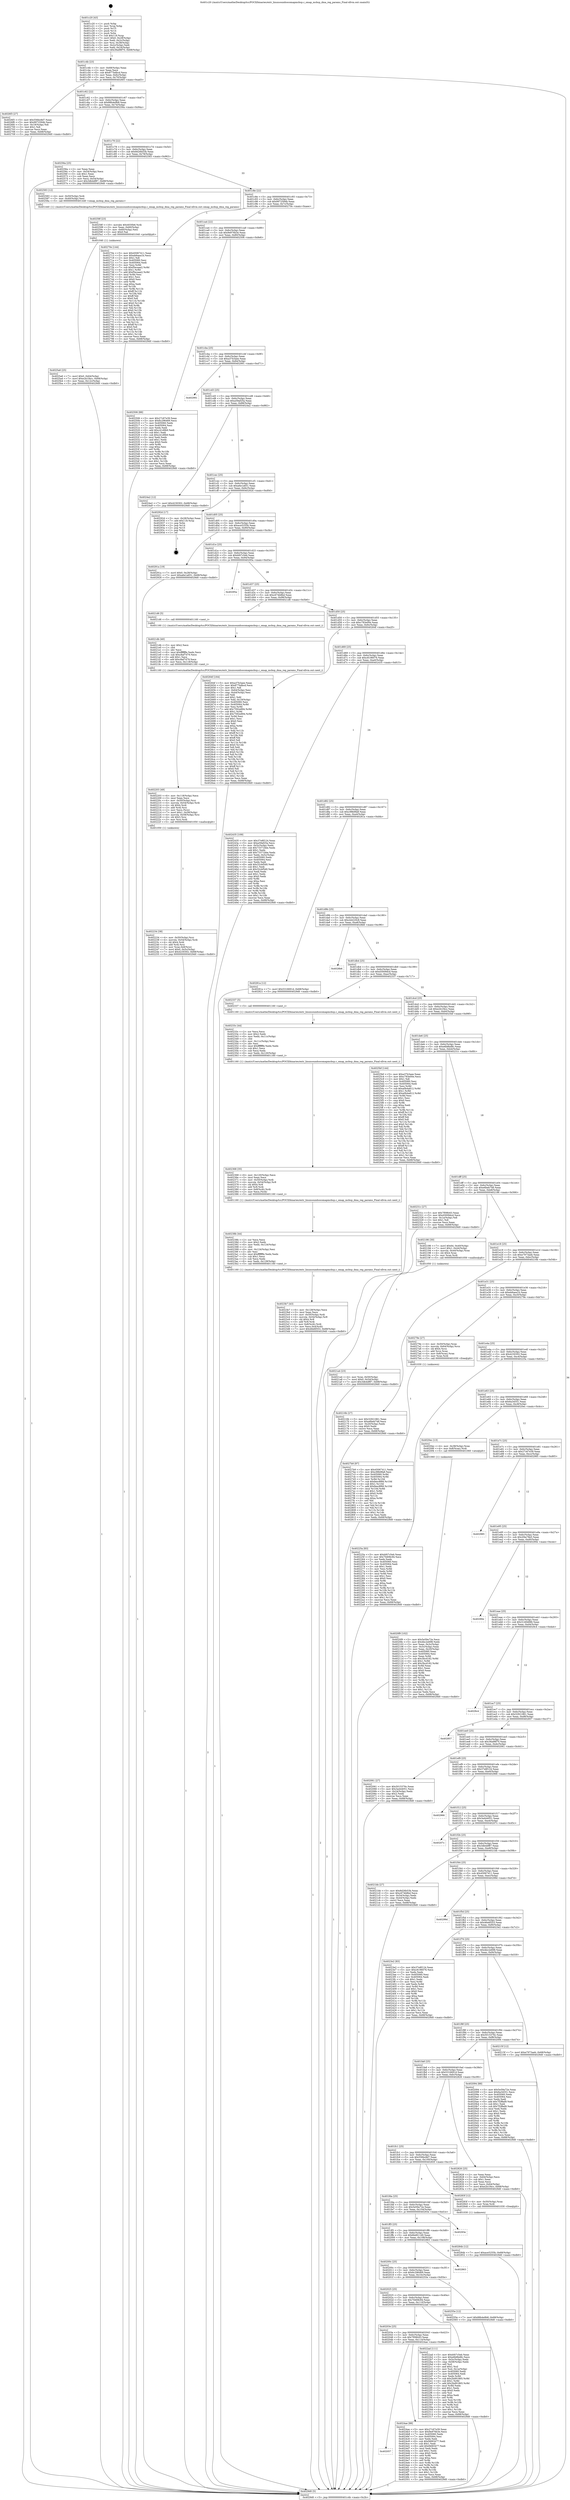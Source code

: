 digraph "0x401c20" {
  label = "0x401c20 (/mnt/c/Users/mathe/Desktop/tcc/POCII/binaries/extr_linuxsoundsocomapmcbsp.c_omap_mcbsp_dma_reg_params_Final-ollvm.out::main(0))"
  labelloc = "t"
  node[shape=record]

  Entry [label="",width=0.3,height=0.3,shape=circle,fillcolor=black,style=filled]
  "0x401c4b" [label="{
     0x401c4b [23]\l
     | [instrs]\l
     &nbsp;&nbsp;0x401c4b \<+3\>: mov -0x68(%rbp),%eax\l
     &nbsp;&nbsp;0x401c4e \<+2\>: mov %eax,%ecx\l
     &nbsp;&nbsp;0x401c50 \<+6\>: sub $0x877bdbcd,%ecx\l
     &nbsp;&nbsp;0x401c56 \<+3\>: mov %eax,-0x6c(%rbp)\l
     &nbsp;&nbsp;0x401c59 \<+3\>: mov %ecx,-0x70(%rbp)\l
     &nbsp;&nbsp;0x401c5c \<+6\>: je 00000000004026f3 \<main+0xad3\>\l
  }"]
  "0x4026f3" [label="{
     0x4026f3 [27]\l
     | [instrs]\l
     &nbsp;&nbsp;0x4026f3 \<+5\>: mov $0x556bc8d7,%eax\l
     &nbsp;&nbsp;0x4026f8 \<+5\>: mov $0x9972594b,%ecx\l
     &nbsp;&nbsp;0x4026fd \<+3\>: mov -0x19(%rbp),%dl\l
     &nbsp;&nbsp;0x402700 \<+3\>: test $0x1,%dl\l
     &nbsp;&nbsp;0x402703 \<+3\>: cmovne %ecx,%eax\l
     &nbsp;&nbsp;0x402706 \<+3\>: mov %eax,-0x68(%rbp)\l
     &nbsp;&nbsp;0x402709 \<+5\>: jmp 00000000004029d0 \<main+0xdb0\>\l
  }"]
  "0x401c62" [label="{
     0x401c62 [22]\l
     | [instrs]\l
     &nbsp;&nbsp;0x401c62 \<+5\>: jmp 0000000000401c67 \<main+0x47\>\l
     &nbsp;&nbsp;0x401c67 \<+3\>: mov -0x6c(%rbp),%eax\l
     &nbsp;&nbsp;0x401c6a \<+5\>: sub $0x88b4e9b8,%eax\l
     &nbsp;&nbsp;0x401c6f \<+3\>: mov %eax,-0x74(%rbp)\l
     &nbsp;&nbsp;0x401c72 \<+6\>: je 000000000040256a \<main+0x94a\>\l
  }"]
  Exit [label="",width=0.3,height=0.3,shape=circle,fillcolor=black,style=filled,peripheries=2]
  "0x40256a" [label="{
     0x40256a [25]\l
     | [instrs]\l
     &nbsp;&nbsp;0x40256a \<+2\>: xor %eax,%eax\l
     &nbsp;&nbsp;0x40256c \<+3\>: mov -0x54(%rbp),%ecx\l
     &nbsp;&nbsp;0x40256f \<+3\>: sub $0x1,%eax\l
     &nbsp;&nbsp;0x402572 \<+2\>: sub %eax,%ecx\l
     &nbsp;&nbsp;0x402574 \<+3\>: mov %ecx,-0x54(%rbp)\l
     &nbsp;&nbsp;0x402577 \<+7\>: movl $0x3db4df87,-0x68(%rbp)\l
     &nbsp;&nbsp;0x40257e \<+5\>: jmp 00000000004029d0 \<main+0xdb0\>\l
  }"]
  "0x401c78" [label="{
     0x401c78 [22]\l
     | [instrs]\l
     &nbsp;&nbsp;0x401c78 \<+5\>: jmp 0000000000401c7d \<main+0x5d\>\l
     &nbsp;&nbsp;0x401c7d \<+3\>: mov -0x6c(%rbp),%eax\l
     &nbsp;&nbsp;0x401c80 \<+5\>: sub $0x8d26b53b,%eax\l
     &nbsp;&nbsp;0x401c85 \<+3\>: mov %eax,-0x78(%rbp)\l
     &nbsp;&nbsp;0x401c88 \<+6\>: je 0000000000402583 \<main+0x963\>\l
  }"]
  "0x40284b" [label="{
     0x40284b [12]\l
     | [instrs]\l
     &nbsp;&nbsp;0x40284b \<+7\>: movl $0xace5255b,-0x68(%rbp)\l
     &nbsp;&nbsp;0x402852 \<+5\>: jmp 00000000004029d0 \<main+0xdb0\>\l
  }"]
  "0x402583" [label="{
     0x402583 [12]\l
     | [instrs]\l
     &nbsp;&nbsp;0x402583 \<+4\>: mov -0x50(%rbp),%rdi\l
     &nbsp;&nbsp;0x402587 \<+3\>: mov -0x40(%rbp),%esi\l
     &nbsp;&nbsp;0x40258a \<+5\>: call 0000000000401440 \<omap_mcbsp_dma_reg_params\>\l
     | [calls]\l
     &nbsp;&nbsp;0x401440 \{1\} (/mnt/c/Users/mathe/Desktop/tcc/POCII/binaries/extr_linuxsoundsocomapmcbsp.c_omap_mcbsp_dma_reg_params_Final-ollvm.out::omap_mcbsp_dma_reg_params)\l
  }"]
  "0x401c8e" [label="{
     0x401c8e [22]\l
     | [instrs]\l
     &nbsp;&nbsp;0x401c8e \<+5\>: jmp 0000000000401c93 \<main+0x73\>\l
     &nbsp;&nbsp;0x401c93 \<+3\>: mov -0x6c(%rbp),%eax\l
     &nbsp;&nbsp;0x401c96 \<+5\>: sub $0x9972594b,%eax\l
     &nbsp;&nbsp;0x401c9b \<+3\>: mov %eax,-0x7c(%rbp)\l
     &nbsp;&nbsp;0x401c9e \<+6\>: je 000000000040270e \<main+0xaee\>\l
  }"]
  "0x4027b9" [label="{
     0x4027b9 [97]\l
     | [instrs]\l
     &nbsp;&nbsp;0x4027b9 \<+5\>: mov $0x45067411,%edx\l
     &nbsp;&nbsp;0x4027be \<+5\>: mov $0xc98b9fa8,%esi\l
     &nbsp;&nbsp;0x4027c3 \<+8\>: mov 0x405060,%r8d\l
     &nbsp;&nbsp;0x4027cb \<+8\>: mov 0x405064,%r9d\l
     &nbsp;&nbsp;0x4027d3 \<+3\>: mov %r8d,%r10d\l
     &nbsp;&nbsp;0x4027d6 \<+7\>: sub $0xfeec8f68,%r10d\l
     &nbsp;&nbsp;0x4027dd \<+4\>: sub $0x1,%r10d\l
     &nbsp;&nbsp;0x4027e1 \<+7\>: add $0xfeec8f68,%r10d\l
     &nbsp;&nbsp;0x4027e8 \<+4\>: imul %r10d,%r8d\l
     &nbsp;&nbsp;0x4027ec \<+4\>: and $0x1,%r8d\l
     &nbsp;&nbsp;0x4027f0 \<+4\>: cmp $0x0,%r8d\l
     &nbsp;&nbsp;0x4027f4 \<+4\>: sete %r11b\l
     &nbsp;&nbsp;0x4027f8 \<+4\>: cmp $0xa,%r9d\l
     &nbsp;&nbsp;0x4027fc \<+3\>: setl %bl\l
     &nbsp;&nbsp;0x4027ff \<+3\>: mov %r11b,%r14b\l
     &nbsp;&nbsp;0x402802 \<+3\>: and %bl,%r14b\l
     &nbsp;&nbsp;0x402805 \<+3\>: xor %bl,%r11b\l
     &nbsp;&nbsp;0x402808 \<+3\>: or %r11b,%r14b\l
     &nbsp;&nbsp;0x40280b \<+4\>: test $0x1,%r14b\l
     &nbsp;&nbsp;0x40280f \<+3\>: cmovne %esi,%edx\l
     &nbsp;&nbsp;0x402812 \<+3\>: mov %edx,-0x68(%rbp)\l
     &nbsp;&nbsp;0x402815 \<+5\>: jmp 00000000004029d0 \<main+0xdb0\>\l
  }"]
  "0x40270e" [label="{
     0x40270e [144]\l
     | [instrs]\l
     &nbsp;&nbsp;0x40270e \<+5\>: mov $0x45067411,%eax\l
     &nbsp;&nbsp;0x402713 \<+5\>: mov $0xeb6aea1b,%ecx\l
     &nbsp;&nbsp;0x402718 \<+2\>: mov $0x1,%dl\l
     &nbsp;&nbsp;0x40271a \<+7\>: mov 0x405060,%esi\l
     &nbsp;&nbsp;0x402721 \<+7\>: mov 0x405064,%edi\l
     &nbsp;&nbsp;0x402728 \<+3\>: mov %esi,%r8d\l
     &nbsp;&nbsp;0x40272b \<+7\>: sub $0xf5ecaae2,%r8d\l
     &nbsp;&nbsp;0x402732 \<+4\>: sub $0x1,%r8d\l
     &nbsp;&nbsp;0x402736 \<+7\>: add $0xf5ecaae2,%r8d\l
     &nbsp;&nbsp;0x40273d \<+4\>: imul %r8d,%esi\l
     &nbsp;&nbsp;0x402741 \<+3\>: and $0x1,%esi\l
     &nbsp;&nbsp;0x402744 \<+3\>: cmp $0x0,%esi\l
     &nbsp;&nbsp;0x402747 \<+4\>: sete %r9b\l
     &nbsp;&nbsp;0x40274b \<+3\>: cmp $0xa,%edi\l
     &nbsp;&nbsp;0x40274e \<+4\>: setl %r10b\l
     &nbsp;&nbsp;0x402752 \<+3\>: mov %r9b,%r11b\l
     &nbsp;&nbsp;0x402755 \<+4\>: xor $0xff,%r11b\l
     &nbsp;&nbsp;0x402759 \<+3\>: mov %r10b,%bl\l
     &nbsp;&nbsp;0x40275c \<+3\>: xor $0xff,%bl\l
     &nbsp;&nbsp;0x40275f \<+3\>: xor $0x0,%dl\l
     &nbsp;&nbsp;0x402762 \<+3\>: mov %r11b,%r14b\l
     &nbsp;&nbsp;0x402765 \<+4\>: and $0x0,%r14b\l
     &nbsp;&nbsp;0x402769 \<+3\>: and %dl,%r9b\l
     &nbsp;&nbsp;0x40276c \<+3\>: mov %bl,%r15b\l
     &nbsp;&nbsp;0x40276f \<+4\>: and $0x0,%r15b\l
     &nbsp;&nbsp;0x402773 \<+3\>: and %dl,%r10b\l
     &nbsp;&nbsp;0x402776 \<+3\>: or %r9b,%r14b\l
     &nbsp;&nbsp;0x402779 \<+3\>: or %r10b,%r15b\l
     &nbsp;&nbsp;0x40277c \<+3\>: xor %r15b,%r14b\l
     &nbsp;&nbsp;0x40277f \<+3\>: or %bl,%r11b\l
     &nbsp;&nbsp;0x402782 \<+4\>: xor $0xff,%r11b\l
     &nbsp;&nbsp;0x402786 \<+3\>: or $0x0,%dl\l
     &nbsp;&nbsp;0x402789 \<+3\>: and %dl,%r11b\l
     &nbsp;&nbsp;0x40278c \<+3\>: or %r11b,%r14b\l
     &nbsp;&nbsp;0x40278f \<+4\>: test $0x1,%r14b\l
     &nbsp;&nbsp;0x402793 \<+3\>: cmovne %ecx,%eax\l
     &nbsp;&nbsp;0x402796 \<+3\>: mov %eax,-0x68(%rbp)\l
     &nbsp;&nbsp;0x402799 \<+5\>: jmp 00000000004029d0 \<main+0xdb0\>\l
  }"]
  "0x401ca4" [label="{
     0x401ca4 [22]\l
     | [instrs]\l
     &nbsp;&nbsp;0x401ca4 \<+5\>: jmp 0000000000401ca9 \<main+0x89\>\l
     &nbsp;&nbsp;0x401ca9 \<+3\>: mov -0x6c(%rbp),%eax\l
     &nbsp;&nbsp;0x401cac \<+5\>: sub $0x9e976b3e,%eax\l
     &nbsp;&nbsp;0x401cb1 \<+3\>: mov %eax,-0x80(%rbp)\l
     &nbsp;&nbsp;0x401cb4 \<+6\>: je 0000000000402506 \<main+0x8e6\>\l
  }"]
  "0x4025a6" [label="{
     0x4025a6 [25]\l
     | [instrs]\l
     &nbsp;&nbsp;0x4025a6 \<+7\>: movl $0x0,-0x64(%rbp)\l
     &nbsp;&nbsp;0x4025ad \<+7\>: movl $0xe2b1f4cc,-0x68(%rbp)\l
     &nbsp;&nbsp;0x4025b4 \<+6\>: mov %eax,-0x12c(%rbp)\l
     &nbsp;&nbsp;0x4025ba \<+5\>: jmp 00000000004029d0 \<main+0xdb0\>\l
  }"]
  "0x402506" [label="{
     0x402506 [88]\l
     | [instrs]\l
     &nbsp;&nbsp;0x402506 \<+5\>: mov $0x27c67e39,%eax\l
     &nbsp;&nbsp;0x40250b \<+5\>: mov $0x6c296469,%ecx\l
     &nbsp;&nbsp;0x402510 \<+7\>: mov 0x405060,%edx\l
     &nbsp;&nbsp;0x402517 \<+7\>: mov 0x405064,%esi\l
     &nbsp;&nbsp;0x40251e \<+2\>: mov %edx,%edi\l
     &nbsp;&nbsp;0x402520 \<+6\>: add $0xc41d9b9,%edi\l
     &nbsp;&nbsp;0x402526 \<+3\>: sub $0x1,%edi\l
     &nbsp;&nbsp;0x402529 \<+6\>: sub $0xc41d9b9,%edi\l
     &nbsp;&nbsp;0x40252f \<+3\>: imul %edi,%edx\l
     &nbsp;&nbsp;0x402532 \<+3\>: and $0x1,%edx\l
     &nbsp;&nbsp;0x402535 \<+3\>: cmp $0x0,%edx\l
     &nbsp;&nbsp;0x402538 \<+4\>: sete %r8b\l
     &nbsp;&nbsp;0x40253c \<+3\>: cmp $0xa,%esi\l
     &nbsp;&nbsp;0x40253f \<+4\>: setl %r9b\l
     &nbsp;&nbsp;0x402543 \<+3\>: mov %r8b,%r10b\l
     &nbsp;&nbsp;0x402546 \<+3\>: and %r9b,%r10b\l
     &nbsp;&nbsp;0x402549 \<+3\>: xor %r9b,%r8b\l
     &nbsp;&nbsp;0x40254c \<+3\>: or %r8b,%r10b\l
     &nbsp;&nbsp;0x40254f \<+4\>: test $0x1,%r10b\l
     &nbsp;&nbsp;0x402553 \<+3\>: cmovne %ecx,%eax\l
     &nbsp;&nbsp;0x402556 \<+3\>: mov %eax,-0x68(%rbp)\l
     &nbsp;&nbsp;0x402559 \<+5\>: jmp 00000000004029d0 \<main+0xdb0\>\l
  }"]
  "0x401cba" [label="{
     0x401cba [25]\l
     | [instrs]\l
     &nbsp;&nbsp;0x401cba \<+5\>: jmp 0000000000401cbf \<main+0x9f\>\l
     &nbsp;&nbsp;0x401cbf \<+3\>: mov -0x6c(%rbp),%eax\l
     &nbsp;&nbsp;0x401cc2 \<+5\>: sub $0xa37b3aee,%eax\l
     &nbsp;&nbsp;0x401cc7 \<+6\>: mov %eax,-0x84(%rbp)\l
     &nbsp;&nbsp;0x401ccd \<+6\>: je 0000000000402991 \<main+0xd71\>\l
  }"]
  "0x40258f" [label="{
     0x40258f [23]\l
     | [instrs]\l
     &nbsp;&nbsp;0x40258f \<+10\>: movabs $0x4030b6,%rdi\l
     &nbsp;&nbsp;0x402599 \<+3\>: mov %eax,-0x60(%rbp)\l
     &nbsp;&nbsp;0x40259c \<+3\>: mov -0x60(%rbp),%esi\l
     &nbsp;&nbsp;0x40259f \<+2\>: mov $0x0,%al\l
     &nbsp;&nbsp;0x4025a1 \<+5\>: call 0000000000401040 \<printf@plt\>\l
     | [calls]\l
     &nbsp;&nbsp;0x401040 \{1\} (unknown)\l
  }"]
  "0x402991" [label="{
     0x402991\l
  }", style=dashed]
  "0x401cd3" [label="{
     0x401cd3 [25]\l
     | [instrs]\l
     &nbsp;&nbsp;0x401cd3 \<+5\>: jmp 0000000000401cd8 \<main+0xb8\>\l
     &nbsp;&nbsp;0x401cd8 \<+3\>: mov -0x6c(%rbp),%eax\l
     &nbsp;&nbsp;0x401cdb \<+5\>: sub $0xa59af25a,%eax\l
     &nbsp;&nbsp;0x401ce0 \<+6\>: mov %eax,-0x88(%rbp)\l
     &nbsp;&nbsp;0x401ce6 \<+6\>: je 00000000004024a2 \<main+0x882\>\l
  }"]
  "0x402057" [label="{
     0x402057\l
  }", style=dashed]
  "0x4024a2" [label="{
     0x4024a2 [12]\l
     | [instrs]\l
     &nbsp;&nbsp;0x4024a2 \<+7\>: movl $0x4230302,-0x68(%rbp)\l
     &nbsp;&nbsp;0x4024a9 \<+5\>: jmp 00000000004029d0 \<main+0xdb0\>\l
  }"]
  "0x401cec" [label="{
     0x401cec [25]\l
     | [instrs]\l
     &nbsp;&nbsp;0x401cec \<+5\>: jmp 0000000000401cf1 \<main+0xd1\>\l
     &nbsp;&nbsp;0x401cf1 \<+3\>: mov -0x6c(%rbp),%eax\l
     &nbsp;&nbsp;0x401cf4 \<+5\>: sub $0xa6e1a651,%eax\l
     &nbsp;&nbsp;0x401cf9 \<+6\>: mov %eax,-0x8c(%rbp)\l
     &nbsp;&nbsp;0x401cff \<+6\>: je 000000000040292d \<main+0xd0d\>\l
  }"]
  "0x4024ae" [label="{
     0x4024ae [88]\l
     | [instrs]\l
     &nbsp;&nbsp;0x4024ae \<+5\>: mov $0x27c67e39,%eax\l
     &nbsp;&nbsp;0x4024b3 \<+5\>: mov $0x9e976b3e,%ecx\l
     &nbsp;&nbsp;0x4024b8 \<+7\>: mov 0x405060,%edx\l
     &nbsp;&nbsp;0x4024bf \<+7\>: mov 0x405064,%esi\l
     &nbsp;&nbsp;0x4024c6 \<+2\>: mov %edx,%edi\l
     &nbsp;&nbsp;0x4024c8 \<+6\>: sub $0xf4683477,%edi\l
     &nbsp;&nbsp;0x4024ce \<+3\>: sub $0x1,%edi\l
     &nbsp;&nbsp;0x4024d1 \<+6\>: add $0xf4683477,%edi\l
     &nbsp;&nbsp;0x4024d7 \<+3\>: imul %edi,%edx\l
     &nbsp;&nbsp;0x4024da \<+3\>: and $0x1,%edx\l
     &nbsp;&nbsp;0x4024dd \<+3\>: cmp $0x0,%edx\l
     &nbsp;&nbsp;0x4024e0 \<+4\>: sete %r8b\l
     &nbsp;&nbsp;0x4024e4 \<+3\>: cmp $0xa,%esi\l
     &nbsp;&nbsp;0x4024e7 \<+4\>: setl %r9b\l
     &nbsp;&nbsp;0x4024eb \<+3\>: mov %r8b,%r10b\l
     &nbsp;&nbsp;0x4024ee \<+3\>: and %r9b,%r10b\l
     &nbsp;&nbsp;0x4024f1 \<+3\>: xor %r9b,%r8b\l
     &nbsp;&nbsp;0x4024f4 \<+3\>: or %r8b,%r10b\l
     &nbsp;&nbsp;0x4024f7 \<+4\>: test $0x1,%r10b\l
     &nbsp;&nbsp;0x4024fb \<+3\>: cmovne %ecx,%eax\l
     &nbsp;&nbsp;0x4024fe \<+3\>: mov %eax,-0x68(%rbp)\l
     &nbsp;&nbsp;0x402501 \<+5\>: jmp 00000000004029d0 \<main+0xdb0\>\l
  }"]
  "0x40292d" [label="{
     0x40292d [17]\l
     | [instrs]\l
     &nbsp;&nbsp;0x40292d \<+3\>: mov -0x28(%rbp),%eax\l
     &nbsp;&nbsp;0x402930 \<+7\>: add $0x118,%rsp\l
     &nbsp;&nbsp;0x402937 \<+1\>: pop %rbx\l
     &nbsp;&nbsp;0x402938 \<+2\>: pop %r14\l
     &nbsp;&nbsp;0x40293a \<+2\>: pop %r15\l
     &nbsp;&nbsp;0x40293c \<+1\>: pop %rbp\l
     &nbsp;&nbsp;0x40293d \<+1\>: ret\l
  }"]
  "0x401d05" [label="{
     0x401d05 [25]\l
     | [instrs]\l
     &nbsp;&nbsp;0x401d05 \<+5\>: jmp 0000000000401d0a \<main+0xea\>\l
     &nbsp;&nbsp;0x401d0a \<+3\>: mov -0x6c(%rbp),%eax\l
     &nbsp;&nbsp;0x401d0d \<+5\>: sub $0xace5255b,%eax\l
     &nbsp;&nbsp;0x401d12 \<+6\>: mov %eax,-0x90(%rbp)\l
     &nbsp;&nbsp;0x401d18 \<+6\>: je 000000000040291a \<main+0xcfa\>\l
  }"]
  "0x4023b7" [label="{
     0x4023b7 [43]\l
     | [instrs]\l
     &nbsp;&nbsp;0x4023b7 \<+6\>: mov -0x128(%rbp),%ecx\l
     &nbsp;&nbsp;0x4023bd \<+3\>: imul %eax,%ecx\l
     &nbsp;&nbsp;0x4023c0 \<+4\>: mov -0x50(%rbp),%rdi\l
     &nbsp;&nbsp;0x4023c4 \<+4\>: movslq -0x54(%rbp),%r8\l
     &nbsp;&nbsp;0x4023c8 \<+4\>: shl $0x4,%r8\l
     &nbsp;&nbsp;0x4023cc \<+3\>: add %r8,%rdi\l
     &nbsp;&nbsp;0x4023cf \<+4\>: mov 0x8(%rdi),%rdi\l
     &nbsp;&nbsp;0x4023d3 \<+3\>: mov %ecx,0x4(%rdi)\l
     &nbsp;&nbsp;0x4023d6 \<+7\>: movl $0x46e6f353,-0x68(%rbp)\l
     &nbsp;&nbsp;0x4023dd \<+5\>: jmp 00000000004029d0 \<main+0xdb0\>\l
  }"]
  "0x40291a" [label="{
     0x40291a [19]\l
     | [instrs]\l
     &nbsp;&nbsp;0x40291a \<+7\>: movl $0x0,-0x28(%rbp)\l
     &nbsp;&nbsp;0x402921 \<+7\>: movl $0xa6e1a651,-0x68(%rbp)\l
     &nbsp;&nbsp;0x402928 \<+5\>: jmp 00000000004029d0 \<main+0xdb0\>\l
  }"]
  "0x401d1e" [label="{
     0x401d1e [25]\l
     | [instrs]\l
     &nbsp;&nbsp;0x401d1e \<+5\>: jmp 0000000000401d23 \<main+0x103\>\l
     &nbsp;&nbsp;0x401d23 \<+3\>: mov -0x6c(%rbp),%eax\l
     &nbsp;&nbsp;0x401d26 \<+5\>: sub $0xbf47c5eb,%eax\l
     &nbsp;&nbsp;0x401d2b \<+6\>: mov %eax,-0x94(%rbp)\l
     &nbsp;&nbsp;0x401d31 \<+6\>: je 000000000040295a \<main+0xd3a\>\l
  }"]
  "0x40238b" [label="{
     0x40238b [44]\l
     | [instrs]\l
     &nbsp;&nbsp;0x40238b \<+2\>: xor %ecx,%ecx\l
     &nbsp;&nbsp;0x40238d \<+5\>: mov $0x2,%edx\l
     &nbsp;&nbsp;0x402392 \<+6\>: mov %edx,-0x124(%rbp)\l
     &nbsp;&nbsp;0x402398 \<+1\>: cltd\l
     &nbsp;&nbsp;0x402399 \<+6\>: mov -0x124(%rbp),%esi\l
     &nbsp;&nbsp;0x40239f \<+2\>: idiv %esi\l
     &nbsp;&nbsp;0x4023a1 \<+6\>: imul $0xfffffffe,%edx,%edx\l
     &nbsp;&nbsp;0x4023a7 \<+3\>: sub $0x1,%ecx\l
     &nbsp;&nbsp;0x4023aa \<+2\>: sub %ecx,%edx\l
     &nbsp;&nbsp;0x4023ac \<+6\>: mov %edx,-0x128(%rbp)\l
     &nbsp;&nbsp;0x4023b2 \<+5\>: call 0000000000401160 \<next_i\>\l
     | [calls]\l
     &nbsp;&nbsp;0x401160 \{1\} (/mnt/c/Users/mathe/Desktop/tcc/POCII/binaries/extr_linuxsoundsocomapmcbsp.c_omap_mcbsp_dma_reg_params_Final-ollvm.out::next_i)\l
  }"]
  "0x40295a" [label="{
     0x40295a\l
  }", style=dashed]
  "0x401d37" [label="{
     0x401d37 [25]\l
     | [instrs]\l
     &nbsp;&nbsp;0x401d37 \<+5\>: jmp 0000000000401d3c \<main+0x11c\>\l
     &nbsp;&nbsp;0x401d3c \<+3\>: mov -0x6c(%rbp),%eax\l
     &nbsp;&nbsp;0x401d3f \<+5\>: sub $0xc674b8bd,%eax\l
     &nbsp;&nbsp;0x401d44 \<+6\>: mov %eax,-0x98(%rbp)\l
     &nbsp;&nbsp;0x401d4a \<+6\>: je 00000000004021d6 \<main+0x5b6\>\l
  }"]
  "0x402368" [label="{
     0x402368 [35]\l
     | [instrs]\l
     &nbsp;&nbsp;0x402368 \<+6\>: mov -0x120(%rbp),%ecx\l
     &nbsp;&nbsp;0x40236e \<+3\>: imul %eax,%ecx\l
     &nbsp;&nbsp;0x402371 \<+4\>: mov -0x50(%rbp),%rdi\l
     &nbsp;&nbsp;0x402375 \<+4\>: movslq -0x54(%rbp),%r8\l
     &nbsp;&nbsp;0x402379 \<+4\>: shl $0x4,%r8\l
     &nbsp;&nbsp;0x40237d \<+3\>: add %r8,%rdi\l
     &nbsp;&nbsp;0x402380 \<+4\>: mov 0x8(%rdi),%rdi\l
     &nbsp;&nbsp;0x402384 \<+2\>: mov %ecx,(%rdi)\l
     &nbsp;&nbsp;0x402386 \<+5\>: call 0000000000401160 \<next_i\>\l
     | [calls]\l
     &nbsp;&nbsp;0x401160 \{1\} (/mnt/c/Users/mathe/Desktop/tcc/POCII/binaries/extr_linuxsoundsocomapmcbsp.c_omap_mcbsp_dma_reg_params_Final-ollvm.out::next_i)\l
  }"]
  "0x4021d6" [label="{
     0x4021d6 [5]\l
     | [instrs]\l
     &nbsp;&nbsp;0x4021d6 \<+5\>: call 0000000000401160 \<next_i\>\l
     | [calls]\l
     &nbsp;&nbsp;0x401160 \{1\} (/mnt/c/Users/mathe/Desktop/tcc/POCII/binaries/extr_linuxsoundsocomapmcbsp.c_omap_mcbsp_dma_reg_params_Final-ollvm.out::next_i)\l
  }"]
  "0x401d50" [label="{
     0x401d50 [25]\l
     | [instrs]\l
     &nbsp;&nbsp;0x401d50 \<+5\>: jmp 0000000000401d55 \<main+0x135\>\l
     &nbsp;&nbsp;0x401d55 \<+3\>: mov -0x6c(%rbp),%eax\l
     &nbsp;&nbsp;0x401d58 \<+5\>: sub $0xc783e00e,%eax\l
     &nbsp;&nbsp;0x401d5d \<+6\>: mov %eax,-0x9c(%rbp)\l
     &nbsp;&nbsp;0x401d63 \<+6\>: je 000000000040264f \<main+0xa2f\>\l
  }"]
  "0x40233c" [label="{
     0x40233c [44]\l
     | [instrs]\l
     &nbsp;&nbsp;0x40233c \<+2\>: xor %ecx,%ecx\l
     &nbsp;&nbsp;0x40233e \<+5\>: mov $0x2,%edx\l
     &nbsp;&nbsp;0x402343 \<+6\>: mov %edx,-0x11c(%rbp)\l
     &nbsp;&nbsp;0x402349 \<+1\>: cltd\l
     &nbsp;&nbsp;0x40234a \<+6\>: mov -0x11c(%rbp),%esi\l
     &nbsp;&nbsp;0x402350 \<+2\>: idiv %esi\l
     &nbsp;&nbsp;0x402352 \<+6\>: imul $0xfffffffe,%edx,%edx\l
     &nbsp;&nbsp;0x402358 \<+3\>: sub $0x1,%ecx\l
     &nbsp;&nbsp;0x40235b \<+2\>: sub %ecx,%edx\l
     &nbsp;&nbsp;0x40235d \<+6\>: mov %edx,-0x120(%rbp)\l
     &nbsp;&nbsp;0x402363 \<+5\>: call 0000000000401160 \<next_i\>\l
     | [calls]\l
     &nbsp;&nbsp;0x401160 \{1\} (/mnt/c/Users/mathe/Desktop/tcc/POCII/binaries/extr_linuxsoundsocomapmcbsp.c_omap_mcbsp_dma_reg_params_Final-ollvm.out::next_i)\l
  }"]
  "0x40264f" [label="{
     0x40264f [164]\l
     | [instrs]\l
     &nbsp;&nbsp;0x40264f \<+5\>: mov $0xa37b3aee,%eax\l
     &nbsp;&nbsp;0x402654 \<+5\>: mov $0x877bdbcd,%ecx\l
     &nbsp;&nbsp;0x402659 \<+2\>: mov $0x1,%dl\l
     &nbsp;&nbsp;0x40265b \<+3\>: mov -0x64(%rbp),%esi\l
     &nbsp;&nbsp;0x40265e \<+3\>: cmp -0x44(%rbp),%esi\l
     &nbsp;&nbsp;0x402661 \<+4\>: setl %dil\l
     &nbsp;&nbsp;0x402665 \<+4\>: and $0x1,%dil\l
     &nbsp;&nbsp;0x402669 \<+4\>: mov %dil,-0x19(%rbp)\l
     &nbsp;&nbsp;0x40266d \<+7\>: mov 0x405060,%esi\l
     &nbsp;&nbsp;0x402674 \<+8\>: mov 0x405064,%r8d\l
     &nbsp;&nbsp;0x40267c \<+3\>: mov %esi,%r9d\l
     &nbsp;&nbsp;0x40267f \<+7\>: add $0x7592e894,%r9d\l
     &nbsp;&nbsp;0x402686 \<+4\>: sub $0x1,%r9d\l
     &nbsp;&nbsp;0x40268a \<+7\>: sub $0x7592e894,%r9d\l
     &nbsp;&nbsp;0x402691 \<+4\>: imul %r9d,%esi\l
     &nbsp;&nbsp;0x402695 \<+3\>: and $0x1,%esi\l
     &nbsp;&nbsp;0x402698 \<+3\>: cmp $0x0,%esi\l
     &nbsp;&nbsp;0x40269b \<+4\>: sete %dil\l
     &nbsp;&nbsp;0x40269f \<+4\>: cmp $0xa,%r8d\l
     &nbsp;&nbsp;0x4026a3 \<+4\>: setl %r10b\l
     &nbsp;&nbsp;0x4026a7 \<+3\>: mov %dil,%r11b\l
     &nbsp;&nbsp;0x4026aa \<+4\>: xor $0xff,%r11b\l
     &nbsp;&nbsp;0x4026ae \<+3\>: mov %r10b,%bl\l
     &nbsp;&nbsp;0x4026b1 \<+3\>: xor $0xff,%bl\l
     &nbsp;&nbsp;0x4026b4 \<+3\>: xor $0x0,%dl\l
     &nbsp;&nbsp;0x4026b7 \<+3\>: mov %r11b,%r14b\l
     &nbsp;&nbsp;0x4026ba \<+4\>: and $0x0,%r14b\l
     &nbsp;&nbsp;0x4026be \<+3\>: and %dl,%dil\l
     &nbsp;&nbsp;0x4026c1 \<+3\>: mov %bl,%r15b\l
     &nbsp;&nbsp;0x4026c4 \<+4\>: and $0x0,%r15b\l
     &nbsp;&nbsp;0x4026c8 \<+3\>: and %dl,%r10b\l
     &nbsp;&nbsp;0x4026cb \<+3\>: or %dil,%r14b\l
     &nbsp;&nbsp;0x4026ce \<+3\>: or %r10b,%r15b\l
     &nbsp;&nbsp;0x4026d1 \<+3\>: xor %r15b,%r14b\l
     &nbsp;&nbsp;0x4026d4 \<+3\>: or %bl,%r11b\l
     &nbsp;&nbsp;0x4026d7 \<+4\>: xor $0xff,%r11b\l
     &nbsp;&nbsp;0x4026db \<+3\>: or $0x0,%dl\l
     &nbsp;&nbsp;0x4026de \<+3\>: and %dl,%r11b\l
     &nbsp;&nbsp;0x4026e1 \<+3\>: or %r11b,%r14b\l
     &nbsp;&nbsp;0x4026e4 \<+4\>: test $0x1,%r14b\l
     &nbsp;&nbsp;0x4026e8 \<+3\>: cmovne %ecx,%eax\l
     &nbsp;&nbsp;0x4026eb \<+3\>: mov %eax,-0x68(%rbp)\l
     &nbsp;&nbsp;0x4026ee \<+5\>: jmp 00000000004029d0 \<main+0xdb0\>\l
  }"]
  "0x401d69" [label="{
     0x401d69 [25]\l
     | [instrs]\l
     &nbsp;&nbsp;0x401d69 \<+5\>: jmp 0000000000401d6e \<main+0x14e\>\l
     &nbsp;&nbsp;0x401d6e \<+3\>: mov -0x6c(%rbp),%eax\l
     &nbsp;&nbsp;0x401d71 \<+5\>: sub $0xc8196076,%eax\l
     &nbsp;&nbsp;0x401d76 \<+6\>: mov %eax,-0xa0(%rbp)\l
     &nbsp;&nbsp;0x401d7c \<+6\>: je 0000000000402435 \<main+0x815\>\l
  }"]
  "0x40203e" [label="{
     0x40203e [25]\l
     | [instrs]\l
     &nbsp;&nbsp;0x40203e \<+5\>: jmp 0000000000402043 \<main+0x423\>\l
     &nbsp;&nbsp;0x402043 \<+3\>: mov -0x6c(%rbp),%eax\l
     &nbsp;&nbsp;0x402046 \<+5\>: sub $0x7f09fc63,%eax\l
     &nbsp;&nbsp;0x40204b \<+6\>: mov %eax,-0x114(%rbp)\l
     &nbsp;&nbsp;0x402051 \<+6\>: je 00000000004024ae \<main+0x88e\>\l
  }"]
  "0x402435" [label="{
     0x402435 [109]\l
     | [instrs]\l
     &nbsp;&nbsp;0x402435 \<+5\>: mov $0x37e8f124,%eax\l
     &nbsp;&nbsp;0x40243a \<+5\>: mov $0xa59af25a,%ecx\l
     &nbsp;&nbsp;0x40243f \<+3\>: mov -0x5c(%rbp),%edx\l
     &nbsp;&nbsp;0x402442 \<+6\>: sub $0x73371bbe,%edx\l
     &nbsp;&nbsp;0x402448 \<+3\>: add $0x1,%edx\l
     &nbsp;&nbsp;0x40244b \<+6\>: add $0x73371bbe,%edx\l
     &nbsp;&nbsp;0x402451 \<+3\>: mov %edx,-0x5c(%rbp)\l
     &nbsp;&nbsp;0x402454 \<+7\>: mov 0x405060,%edx\l
     &nbsp;&nbsp;0x40245b \<+7\>: mov 0x405064,%esi\l
     &nbsp;&nbsp;0x402462 \<+2\>: mov %edx,%edi\l
     &nbsp;&nbsp;0x402464 \<+6\>: add $0x32cbf5d0,%edi\l
     &nbsp;&nbsp;0x40246a \<+3\>: sub $0x1,%edi\l
     &nbsp;&nbsp;0x40246d \<+6\>: sub $0x32cbf5d0,%edi\l
     &nbsp;&nbsp;0x402473 \<+3\>: imul %edi,%edx\l
     &nbsp;&nbsp;0x402476 \<+3\>: and $0x1,%edx\l
     &nbsp;&nbsp;0x402479 \<+3\>: cmp $0x0,%edx\l
     &nbsp;&nbsp;0x40247c \<+4\>: sete %r8b\l
     &nbsp;&nbsp;0x402480 \<+3\>: cmp $0xa,%esi\l
     &nbsp;&nbsp;0x402483 \<+4\>: setl %r9b\l
     &nbsp;&nbsp;0x402487 \<+3\>: mov %r8b,%r10b\l
     &nbsp;&nbsp;0x40248a \<+3\>: and %r9b,%r10b\l
     &nbsp;&nbsp;0x40248d \<+3\>: xor %r9b,%r8b\l
     &nbsp;&nbsp;0x402490 \<+3\>: or %r8b,%r10b\l
     &nbsp;&nbsp;0x402493 \<+4\>: test $0x1,%r10b\l
     &nbsp;&nbsp;0x402497 \<+3\>: cmovne %ecx,%eax\l
     &nbsp;&nbsp;0x40249a \<+3\>: mov %eax,-0x68(%rbp)\l
     &nbsp;&nbsp;0x40249d \<+5\>: jmp 00000000004029d0 \<main+0xdb0\>\l
  }"]
  "0x401d82" [label="{
     0x401d82 [25]\l
     | [instrs]\l
     &nbsp;&nbsp;0x401d82 \<+5\>: jmp 0000000000401d87 \<main+0x167\>\l
     &nbsp;&nbsp;0x401d87 \<+3\>: mov -0x6c(%rbp),%eax\l
     &nbsp;&nbsp;0x401d8a \<+5\>: sub $0xc98b9fa8,%eax\l
     &nbsp;&nbsp;0x401d8f \<+6\>: mov %eax,-0xa4(%rbp)\l
     &nbsp;&nbsp;0x401d95 \<+6\>: je 000000000040281a \<main+0xbfa\>\l
  }"]
  "0x4022ad" [label="{
     0x4022ad [111]\l
     | [instrs]\l
     &nbsp;&nbsp;0x4022ad \<+5\>: mov $0xbf47c5eb,%eax\l
     &nbsp;&nbsp;0x4022b2 \<+5\>: mov $0xe6b8bd8c,%ecx\l
     &nbsp;&nbsp;0x4022b7 \<+3\>: mov -0x5c(%rbp),%edx\l
     &nbsp;&nbsp;0x4022ba \<+3\>: cmp -0x58(%rbp),%edx\l
     &nbsp;&nbsp;0x4022bd \<+4\>: setl %sil\l
     &nbsp;&nbsp;0x4022c1 \<+4\>: and $0x1,%sil\l
     &nbsp;&nbsp;0x4022c5 \<+4\>: mov %sil,-0x1a(%rbp)\l
     &nbsp;&nbsp;0x4022c9 \<+7\>: mov 0x405060,%edx\l
     &nbsp;&nbsp;0x4022d0 \<+7\>: mov 0x405064,%edi\l
     &nbsp;&nbsp;0x4022d7 \<+3\>: mov %edx,%r8d\l
     &nbsp;&nbsp;0x4022da \<+7\>: sub $0x2bd91865,%r8d\l
     &nbsp;&nbsp;0x4022e1 \<+4\>: sub $0x1,%r8d\l
     &nbsp;&nbsp;0x4022e5 \<+7\>: add $0x2bd91865,%r8d\l
     &nbsp;&nbsp;0x4022ec \<+4\>: imul %r8d,%edx\l
     &nbsp;&nbsp;0x4022f0 \<+3\>: and $0x1,%edx\l
     &nbsp;&nbsp;0x4022f3 \<+3\>: cmp $0x0,%edx\l
     &nbsp;&nbsp;0x4022f6 \<+4\>: sete %sil\l
     &nbsp;&nbsp;0x4022fa \<+3\>: cmp $0xa,%edi\l
     &nbsp;&nbsp;0x4022fd \<+4\>: setl %r9b\l
     &nbsp;&nbsp;0x402301 \<+3\>: mov %sil,%r10b\l
     &nbsp;&nbsp;0x402304 \<+3\>: and %r9b,%r10b\l
     &nbsp;&nbsp;0x402307 \<+3\>: xor %r9b,%sil\l
     &nbsp;&nbsp;0x40230a \<+3\>: or %sil,%r10b\l
     &nbsp;&nbsp;0x40230d \<+4\>: test $0x1,%r10b\l
     &nbsp;&nbsp;0x402311 \<+3\>: cmovne %ecx,%eax\l
     &nbsp;&nbsp;0x402314 \<+3\>: mov %eax,-0x68(%rbp)\l
     &nbsp;&nbsp;0x402317 \<+5\>: jmp 00000000004029d0 \<main+0xdb0\>\l
  }"]
  "0x40281a" [label="{
     0x40281a [12]\l
     | [instrs]\l
     &nbsp;&nbsp;0x40281a \<+7\>: movl $0x5316691d,-0x68(%rbp)\l
     &nbsp;&nbsp;0x402821 \<+5\>: jmp 00000000004029d0 \<main+0xdb0\>\l
  }"]
  "0x401d9b" [label="{
     0x401d9b [25]\l
     | [instrs]\l
     &nbsp;&nbsp;0x401d9b \<+5\>: jmp 0000000000401da0 \<main+0x180\>\l
     &nbsp;&nbsp;0x401da0 \<+3\>: mov -0x6c(%rbp),%eax\l
     &nbsp;&nbsp;0x401da3 \<+5\>: sub $0xcb4220c8,%eax\l
     &nbsp;&nbsp;0x401da8 \<+6\>: mov %eax,-0xa8(%rbp)\l
     &nbsp;&nbsp;0x401dae \<+6\>: je 00000000004028b6 \<main+0xc96\>\l
  }"]
  "0x402025" [label="{
     0x402025 [25]\l
     | [instrs]\l
     &nbsp;&nbsp;0x402025 \<+5\>: jmp 000000000040202a \<main+0x40a\>\l
     &nbsp;&nbsp;0x40202a \<+3\>: mov -0x6c(%rbp),%eax\l
     &nbsp;&nbsp;0x40202d \<+5\>: sub $0x70d08c94,%eax\l
     &nbsp;&nbsp;0x402032 \<+6\>: mov %eax,-0x110(%rbp)\l
     &nbsp;&nbsp;0x402038 \<+6\>: je 00000000004022ad \<main+0x68d\>\l
  }"]
  "0x4028b6" [label="{
     0x4028b6\l
  }", style=dashed]
  "0x401db4" [label="{
     0x401db4 [25]\l
     | [instrs]\l
     &nbsp;&nbsp;0x401db4 \<+5\>: jmp 0000000000401db9 \<main+0x199\>\l
     &nbsp;&nbsp;0x401db9 \<+3\>: mov -0x6c(%rbp),%eax\l
     &nbsp;&nbsp;0x401dbc \<+5\>: sub $0xd3009dcd,%eax\l
     &nbsp;&nbsp;0x401dc1 \<+6\>: mov %eax,-0xac(%rbp)\l
     &nbsp;&nbsp;0x401dc7 \<+6\>: je 0000000000402337 \<main+0x717\>\l
  }"]
  "0x40255e" [label="{
     0x40255e [12]\l
     | [instrs]\l
     &nbsp;&nbsp;0x40255e \<+7\>: movl $0x88b4e9b8,-0x68(%rbp)\l
     &nbsp;&nbsp;0x402565 \<+5\>: jmp 00000000004029d0 \<main+0xdb0\>\l
  }"]
  "0x402337" [label="{
     0x402337 [5]\l
     | [instrs]\l
     &nbsp;&nbsp;0x402337 \<+5\>: call 0000000000401160 \<next_i\>\l
     | [calls]\l
     &nbsp;&nbsp;0x401160 \{1\} (/mnt/c/Users/mathe/Desktop/tcc/POCII/binaries/extr_linuxsoundsocomapmcbsp.c_omap_mcbsp_dma_reg_params_Final-ollvm.out::next_i)\l
  }"]
  "0x401dcd" [label="{
     0x401dcd [25]\l
     | [instrs]\l
     &nbsp;&nbsp;0x401dcd \<+5\>: jmp 0000000000401dd2 \<main+0x1b2\>\l
     &nbsp;&nbsp;0x401dd2 \<+3\>: mov -0x6c(%rbp),%eax\l
     &nbsp;&nbsp;0x401dd5 \<+5\>: sub $0xe2b1f4cc,%eax\l
     &nbsp;&nbsp;0x401dda \<+6\>: mov %eax,-0xb0(%rbp)\l
     &nbsp;&nbsp;0x401de0 \<+6\>: je 00000000004025bf \<main+0x99f\>\l
  }"]
  "0x40200c" [label="{
     0x40200c [25]\l
     | [instrs]\l
     &nbsp;&nbsp;0x40200c \<+5\>: jmp 0000000000402011 \<main+0x3f1\>\l
     &nbsp;&nbsp;0x402011 \<+3\>: mov -0x6c(%rbp),%eax\l
     &nbsp;&nbsp;0x402014 \<+5\>: sub $0x6c296469,%eax\l
     &nbsp;&nbsp;0x402019 \<+6\>: mov %eax,-0x10c(%rbp)\l
     &nbsp;&nbsp;0x40201f \<+6\>: je 000000000040255e \<main+0x93e\>\l
  }"]
  "0x4025bf" [label="{
     0x4025bf [144]\l
     | [instrs]\l
     &nbsp;&nbsp;0x4025bf \<+5\>: mov $0xa37b3aee,%eax\l
     &nbsp;&nbsp;0x4025c4 \<+5\>: mov $0xc783e00e,%ecx\l
     &nbsp;&nbsp;0x4025c9 \<+2\>: mov $0x1,%dl\l
     &nbsp;&nbsp;0x4025cb \<+7\>: mov 0x405060,%esi\l
     &nbsp;&nbsp;0x4025d2 \<+7\>: mov 0x405064,%edi\l
     &nbsp;&nbsp;0x4025d9 \<+3\>: mov %esi,%r8d\l
     &nbsp;&nbsp;0x4025dc \<+7\>: sub $0xa0b4a812,%r8d\l
     &nbsp;&nbsp;0x4025e3 \<+4\>: sub $0x1,%r8d\l
     &nbsp;&nbsp;0x4025e7 \<+7\>: add $0xa0b4a812,%r8d\l
     &nbsp;&nbsp;0x4025ee \<+4\>: imul %r8d,%esi\l
     &nbsp;&nbsp;0x4025f2 \<+3\>: and $0x1,%esi\l
     &nbsp;&nbsp;0x4025f5 \<+3\>: cmp $0x0,%esi\l
     &nbsp;&nbsp;0x4025f8 \<+4\>: sete %r9b\l
     &nbsp;&nbsp;0x4025fc \<+3\>: cmp $0xa,%edi\l
     &nbsp;&nbsp;0x4025ff \<+4\>: setl %r10b\l
     &nbsp;&nbsp;0x402603 \<+3\>: mov %r9b,%r11b\l
     &nbsp;&nbsp;0x402606 \<+4\>: xor $0xff,%r11b\l
     &nbsp;&nbsp;0x40260a \<+3\>: mov %r10b,%bl\l
     &nbsp;&nbsp;0x40260d \<+3\>: xor $0xff,%bl\l
     &nbsp;&nbsp;0x402610 \<+3\>: xor $0x0,%dl\l
     &nbsp;&nbsp;0x402613 \<+3\>: mov %r11b,%r14b\l
     &nbsp;&nbsp;0x402616 \<+4\>: and $0x0,%r14b\l
     &nbsp;&nbsp;0x40261a \<+3\>: and %dl,%r9b\l
     &nbsp;&nbsp;0x40261d \<+3\>: mov %bl,%r15b\l
     &nbsp;&nbsp;0x402620 \<+4\>: and $0x0,%r15b\l
     &nbsp;&nbsp;0x402624 \<+3\>: and %dl,%r10b\l
     &nbsp;&nbsp;0x402627 \<+3\>: or %r9b,%r14b\l
     &nbsp;&nbsp;0x40262a \<+3\>: or %r10b,%r15b\l
     &nbsp;&nbsp;0x40262d \<+3\>: xor %r15b,%r14b\l
     &nbsp;&nbsp;0x402630 \<+3\>: or %bl,%r11b\l
     &nbsp;&nbsp;0x402633 \<+4\>: xor $0xff,%r11b\l
     &nbsp;&nbsp;0x402637 \<+3\>: or $0x0,%dl\l
     &nbsp;&nbsp;0x40263a \<+3\>: and %dl,%r11b\l
     &nbsp;&nbsp;0x40263d \<+3\>: or %r11b,%r14b\l
     &nbsp;&nbsp;0x402640 \<+4\>: test $0x1,%r14b\l
     &nbsp;&nbsp;0x402644 \<+3\>: cmovne %ecx,%eax\l
     &nbsp;&nbsp;0x402647 \<+3\>: mov %eax,-0x68(%rbp)\l
     &nbsp;&nbsp;0x40264a \<+5\>: jmp 00000000004029d0 \<main+0xdb0\>\l
  }"]
  "0x401de6" [label="{
     0x401de6 [25]\l
     | [instrs]\l
     &nbsp;&nbsp;0x401de6 \<+5\>: jmp 0000000000401deb \<main+0x1cb\>\l
     &nbsp;&nbsp;0x401deb \<+3\>: mov -0x6c(%rbp),%eax\l
     &nbsp;&nbsp;0x401dee \<+5\>: sub $0xe6b8bd8c,%eax\l
     &nbsp;&nbsp;0x401df3 \<+6\>: mov %eax,-0xb4(%rbp)\l
     &nbsp;&nbsp;0x401df9 \<+6\>: je 000000000040231c \<main+0x6fc\>\l
  }"]
  "0x402863" [label="{
     0x402863\l
  }", style=dashed]
  "0x40231c" [label="{
     0x40231c [27]\l
     | [instrs]\l
     &nbsp;&nbsp;0x40231c \<+5\>: mov $0x7f09fc63,%eax\l
     &nbsp;&nbsp;0x402321 \<+5\>: mov $0xd3009dcd,%ecx\l
     &nbsp;&nbsp;0x402326 \<+3\>: mov -0x1a(%rbp),%dl\l
     &nbsp;&nbsp;0x402329 \<+3\>: test $0x1,%dl\l
     &nbsp;&nbsp;0x40232c \<+3\>: cmovne %ecx,%eax\l
     &nbsp;&nbsp;0x40232f \<+3\>: mov %eax,-0x68(%rbp)\l
     &nbsp;&nbsp;0x402332 \<+5\>: jmp 00000000004029d0 \<main+0xdb0\>\l
  }"]
  "0x401dff" [label="{
     0x401dff [25]\l
     | [instrs]\l
     &nbsp;&nbsp;0x401dff \<+5\>: jmp 0000000000401e04 \<main+0x1e4\>\l
     &nbsp;&nbsp;0x401e04 \<+3\>: mov -0x6c(%rbp),%eax\l
     &nbsp;&nbsp;0x401e07 \<+5\>: sub $0xe6beb748,%eax\l
     &nbsp;&nbsp;0x401e0c \<+6\>: mov %eax,-0xb8(%rbp)\l
     &nbsp;&nbsp;0x401e12 \<+6\>: je 0000000000402186 \<main+0x566\>\l
  }"]
  "0x401ff3" [label="{
     0x401ff3 [25]\l
     | [instrs]\l
     &nbsp;&nbsp;0x401ff3 \<+5\>: jmp 0000000000401ff8 \<main+0x3d8\>\l
     &nbsp;&nbsp;0x401ff8 \<+3\>: mov -0x6c(%rbp),%eax\l
     &nbsp;&nbsp;0x401ffb \<+5\>: sub $0x6bd911d0,%eax\l
     &nbsp;&nbsp;0x402000 \<+6\>: mov %eax,-0x108(%rbp)\l
     &nbsp;&nbsp;0x402006 \<+6\>: je 0000000000402863 \<main+0xc43\>\l
  }"]
  "0x402186" [label="{
     0x402186 [30]\l
     | [instrs]\l
     &nbsp;&nbsp;0x402186 \<+7\>: movl $0x64,-0x40(%rbp)\l
     &nbsp;&nbsp;0x40218d \<+7\>: movl $0x1,-0x44(%rbp)\l
     &nbsp;&nbsp;0x402194 \<+4\>: movslq -0x44(%rbp),%rax\l
     &nbsp;&nbsp;0x402198 \<+4\>: shl $0x4,%rax\l
     &nbsp;&nbsp;0x40219c \<+3\>: mov %rax,%rdi\l
     &nbsp;&nbsp;0x40219f \<+5\>: call 0000000000401050 \<malloc@plt\>\l
     | [calls]\l
     &nbsp;&nbsp;0x401050 \{1\} (unknown)\l
  }"]
  "0x401e18" [label="{
     0x401e18 [25]\l
     | [instrs]\l
     &nbsp;&nbsp;0x401e18 \<+5\>: jmp 0000000000401e1d \<main+0x1fd\>\l
     &nbsp;&nbsp;0x401e1d \<+3\>: mov -0x6c(%rbp),%eax\l
     &nbsp;&nbsp;0x401e20 \<+5\>: sub $0xe7973aeb,%eax\l
     &nbsp;&nbsp;0x401e25 \<+6\>: mov %eax,-0xbc(%rbp)\l
     &nbsp;&nbsp;0x401e2b \<+6\>: je 000000000040216b \<main+0x54b\>\l
  }"]
  "0x40293e" [label="{
     0x40293e\l
  }", style=dashed]
  "0x40216b" [label="{
     0x40216b [27]\l
     | [instrs]\l
     &nbsp;&nbsp;0x40216b \<+5\>: mov $0x32921861,%eax\l
     &nbsp;&nbsp;0x402170 \<+5\>: mov $0xe6beb748,%ecx\l
     &nbsp;&nbsp;0x402175 \<+3\>: mov -0x20(%rbp),%edx\l
     &nbsp;&nbsp;0x402178 \<+3\>: cmp $0x0,%edx\l
     &nbsp;&nbsp;0x40217b \<+3\>: cmove %ecx,%eax\l
     &nbsp;&nbsp;0x40217e \<+3\>: mov %eax,-0x68(%rbp)\l
     &nbsp;&nbsp;0x402181 \<+5\>: jmp 00000000004029d0 \<main+0xdb0\>\l
  }"]
  "0x401e31" [label="{
     0x401e31 [25]\l
     | [instrs]\l
     &nbsp;&nbsp;0x401e31 \<+5\>: jmp 0000000000401e36 \<main+0x216\>\l
     &nbsp;&nbsp;0x401e36 \<+3\>: mov -0x6c(%rbp),%eax\l
     &nbsp;&nbsp;0x401e39 \<+5\>: sub $0xeb6aea1b,%eax\l
     &nbsp;&nbsp;0x401e3e \<+6\>: mov %eax,-0xc0(%rbp)\l
     &nbsp;&nbsp;0x401e44 \<+6\>: je 000000000040279e \<main+0xb7e\>\l
  }"]
  "0x401fda" [label="{
     0x401fda [25]\l
     | [instrs]\l
     &nbsp;&nbsp;0x401fda \<+5\>: jmp 0000000000401fdf \<main+0x3bf\>\l
     &nbsp;&nbsp;0x401fdf \<+3\>: mov -0x6c(%rbp),%eax\l
     &nbsp;&nbsp;0x401fe2 \<+5\>: sub $0x5e59a72e,%eax\l
     &nbsp;&nbsp;0x401fe7 \<+6\>: mov %eax,-0x104(%rbp)\l
     &nbsp;&nbsp;0x401fed \<+6\>: je 000000000040293e \<main+0xd1e\>\l
  }"]
  "0x40279e" [label="{
     0x40279e [27]\l
     | [instrs]\l
     &nbsp;&nbsp;0x40279e \<+4\>: mov -0x50(%rbp),%rax\l
     &nbsp;&nbsp;0x4027a2 \<+4\>: movslq -0x64(%rbp),%rcx\l
     &nbsp;&nbsp;0x4027a6 \<+4\>: shl $0x4,%rcx\l
     &nbsp;&nbsp;0x4027aa \<+3\>: add %rcx,%rax\l
     &nbsp;&nbsp;0x4027ad \<+4\>: mov 0x8(%rax),%rax\l
     &nbsp;&nbsp;0x4027b1 \<+3\>: mov %rax,%rdi\l
     &nbsp;&nbsp;0x4027b4 \<+5\>: call 0000000000401030 \<free@plt\>\l
     | [calls]\l
     &nbsp;&nbsp;0x401030 \{1\} (unknown)\l
  }"]
  "0x401e4a" [label="{
     0x401e4a [25]\l
     | [instrs]\l
     &nbsp;&nbsp;0x401e4a \<+5\>: jmp 0000000000401e4f \<main+0x22f\>\l
     &nbsp;&nbsp;0x401e4f \<+3\>: mov -0x6c(%rbp),%eax\l
     &nbsp;&nbsp;0x401e52 \<+5\>: sub $0x4230302,%eax\l
     &nbsp;&nbsp;0x401e57 \<+6\>: mov %eax,-0xc4(%rbp)\l
     &nbsp;&nbsp;0x401e5d \<+6\>: je 000000000040225a \<main+0x63a\>\l
  }"]
  "0x40283f" [label="{
     0x40283f [12]\l
     | [instrs]\l
     &nbsp;&nbsp;0x40283f \<+4\>: mov -0x50(%rbp),%rax\l
     &nbsp;&nbsp;0x402843 \<+3\>: mov %rax,%rdi\l
     &nbsp;&nbsp;0x402846 \<+5\>: call 0000000000401030 \<free@plt\>\l
     | [calls]\l
     &nbsp;&nbsp;0x401030 \{1\} (unknown)\l
  }"]
  "0x40225a" [label="{
     0x40225a [83]\l
     | [instrs]\l
     &nbsp;&nbsp;0x40225a \<+5\>: mov $0xbf47c5eb,%eax\l
     &nbsp;&nbsp;0x40225f \<+5\>: mov $0x70d08c94,%ecx\l
     &nbsp;&nbsp;0x402264 \<+2\>: xor %edx,%edx\l
     &nbsp;&nbsp;0x402266 \<+7\>: mov 0x405060,%esi\l
     &nbsp;&nbsp;0x40226d \<+7\>: mov 0x405064,%edi\l
     &nbsp;&nbsp;0x402274 \<+3\>: sub $0x1,%edx\l
     &nbsp;&nbsp;0x402277 \<+3\>: mov %esi,%r8d\l
     &nbsp;&nbsp;0x40227a \<+3\>: add %edx,%r8d\l
     &nbsp;&nbsp;0x40227d \<+4\>: imul %r8d,%esi\l
     &nbsp;&nbsp;0x402281 \<+3\>: and $0x1,%esi\l
     &nbsp;&nbsp;0x402284 \<+3\>: cmp $0x0,%esi\l
     &nbsp;&nbsp;0x402287 \<+4\>: sete %r9b\l
     &nbsp;&nbsp;0x40228b \<+3\>: cmp $0xa,%edi\l
     &nbsp;&nbsp;0x40228e \<+4\>: setl %r10b\l
     &nbsp;&nbsp;0x402292 \<+3\>: mov %r9b,%r11b\l
     &nbsp;&nbsp;0x402295 \<+3\>: and %r10b,%r11b\l
     &nbsp;&nbsp;0x402298 \<+3\>: xor %r10b,%r9b\l
     &nbsp;&nbsp;0x40229b \<+3\>: or %r9b,%r11b\l
     &nbsp;&nbsp;0x40229e \<+4\>: test $0x1,%r11b\l
     &nbsp;&nbsp;0x4022a2 \<+3\>: cmovne %ecx,%eax\l
     &nbsp;&nbsp;0x4022a5 \<+3\>: mov %eax,-0x68(%rbp)\l
     &nbsp;&nbsp;0x4022a8 \<+5\>: jmp 00000000004029d0 \<main+0xdb0\>\l
  }"]
  "0x401e63" [label="{
     0x401e63 [25]\l
     | [instrs]\l
     &nbsp;&nbsp;0x401e63 \<+5\>: jmp 0000000000401e68 \<main+0x248\>\l
     &nbsp;&nbsp;0x401e68 \<+3\>: mov -0x6c(%rbp),%eax\l
     &nbsp;&nbsp;0x401e6b \<+5\>: sub $0x6a34551,%eax\l
     &nbsp;&nbsp;0x401e70 \<+6\>: mov %eax,-0xc8(%rbp)\l
     &nbsp;&nbsp;0x401e76 \<+6\>: je 00000000004020ec \<main+0x4cc\>\l
  }"]
  "0x401fc1" [label="{
     0x401fc1 [25]\l
     | [instrs]\l
     &nbsp;&nbsp;0x401fc1 \<+5\>: jmp 0000000000401fc6 \<main+0x3a6\>\l
     &nbsp;&nbsp;0x401fc6 \<+3\>: mov -0x6c(%rbp),%eax\l
     &nbsp;&nbsp;0x401fc9 \<+5\>: sub $0x556bc8d7,%eax\l
     &nbsp;&nbsp;0x401fce \<+6\>: mov %eax,-0x100(%rbp)\l
     &nbsp;&nbsp;0x401fd4 \<+6\>: je 000000000040283f \<main+0xc1f\>\l
  }"]
  "0x4020ec" [label="{
     0x4020ec [13]\l
     | [instrs]\l
     &nbsp;&nbsp;0x4020ec \<+4\>: mov -0x38(%rbp),%rax\l
     &nbsp;&nbsp;0x4020f0 \<+4\>: mov 0x8(%rax),%rdi\l
     &nbsp;&nbsp;0x4020f4 \<+5\>: call 0000000000401060 \<atoi@plt\>\l
     | [calls]\l
     &nbsp;&nbsp;0x401060 \{1\} (unknown)\l
  }"]
  "0x401e7c" [label="{
     0x401e7c [25]\l
     | [instrs]\l
     &nbsp;&nbsp;0x401e7c \<+5\>: jmp 0000000000401e81 \<main+0x261\>\l
     &nbsp;&nbsp;0x401e81 \<+3\>: mov -0x6c(%rbp),%eax\l
     &nbsp;&nbsp;0x401e84 \<+5\>: sub $0x27c67e39,%eax\l
     &nbsp;&nbsp;0x401e89 \<+6\>: mov %eax,-0xcc(%rbp)\l
     &nbsp;&nbsp;0x401e8f \<+6\>: je 0000000000402985 \<main+0xd65\>\l
  }"]
  "0x402826" [label="{
     0x402826 [25]\l
     | [instrs]\l
     &nbsp;&nbsp;0x402826 \<+2\>: xor %eax,%eax\l
     &nbsp;&nbsp;0x402828 \<+3\>: mov -0x64(%rbp),%ecx\l
     &nbsp;&nbsp;0x40282b \<+3\>: sub $0x1,%eax\l
     &nbsp;&nbsp;0x40282e \<+2\>: sub %eax,%ecx\l
     &nbsp;&nbsp;0x402830 \<+3\>: mov %ecx,-0x64(%rbp)\l
     &nbsp;&nbsp;0x402833 \<+7\>: movl $0xe2b1f4cc,-0x68(%rbp)\l
     &nbsp;&nbsp;0x40283a \<+5\>: jmp 00000000004029d0 \<main+0xdb0\>\l
  }"]
  "0x402985" [label="{
     0x402985\l
  }", style=dashed]
  "0x401e95" [label="{
     0x401e95 [25]\l
     | [instrs]\l
     &nbsp;&nbsp;0x401e95 \<+5\>: jmp 0000000000401e9a \<main+0x27a\>\l
     &nbsp;&nbsp;0x401e9a \<+3\>: mov -0x6c(%rbp),%eax\l
     &nbsp;&nbsp;0x401e9d \<+5\>: sub $0x2f4e78e5,%eax\l
     &nbsp;&nbsp;0x401ea2 \<+6\>: mov %eax,-0xd0(%rbp)\l
     &nbsp;&nbsp;0x401ea8 \<+6\>: je 000000000040290e \<main+0xcee\>\l
  }"]
  "0x402234" [label="{
     0x402234 [38]\l
     | [instrs]\l
     &nbsp;&nbsp;0x402234 \<+4\>: mov -0x50(%rbp),%rsi\l
     &nbsp;&nbsp;0x402238 \<+4\>: movslq -0x54(%rbp),%rdi\l
     &nbsp;&nbsp;0x40223c \<+4\>: shl $0x4,%rdi\l
     &nbsp;&nbsp;0x402240 \<+3\>: add %rdi,%rsi\l
     &nbsp;&nbsp;0x402243 \<+4\>: mov %rax,0x8(%rsi)\l
     &nbsp;&nbsp;0x402247 \<+7\>: movl $0x0,-0x5c(%rbp)\l
     &nbsp;&nbsp;0x40224e \<+7\>: movl $0x4230302,-0x68(%rbp)\l
     &nbsp;&nbsp;0x402255 \<+5\>: jmp 00000000004029d0 \<main+0xdb0\>\l
  }"]
  "0x40290e" [label="{
     0x40290e\l
  }", style=dashed]
  "0x401eae" [label="{
     0x401eae [25]\l
     | [instrs]\l
     &nbsp;&nbsp;0x401eae \<+5\>: jmp 0000000000401eb3 \<main+0x293\>\l
     &nbsp;&nbsp;0x401eb3 \<+3\>: mov -0x6c(%rbp),%eax\l
     &nbsp;&nbsp;0x401eb6 \<+5\>: sub $0x31494686,%eax\l
     &nbsp;&nbsp;0x401ebb \<+6\>: mov %eax,-0xd4(%rbp)\l
     &nbsp;&nbsp;0x401ec1 \<+6\>: je 00000000004029c4 \<main+0xda4\>\l
  }"]
  "0x402203" [label="{
     0x402203 [49]\l
     | [instrs]\l
     &nbsp;&nbsp;0x402203 \<+6\>: mov -0x118(%rbp),%ecx\l
     &nbsp;&nbsp;0x402209 \<+3\>: imul %eax,%ecx\l
     &nbsp;&nbsp;0x40220c \<+4\>: mov -0x50(%rbp),%rsi\l
     &nbsp;&nbsp;0x402210 \<+4\>: movslq -0x54(%rbp),%rdi\l
     &nbsp;&nbsp;0x402214 \<+4\>: shl $0x4,%rdi\l
     &nbsp;&nbsp;0x402218 \<+3\>: add %rdi,%rsi\l
     &nbsp;&nbsp;0x40221b \<+2\>: mov %ecx,(%rsi)\l
     &nbsp;&nbsp;0x40221d \<+7\>: movl $0x1,-0x58(%rbp)\l
     &nbsp;&nbsp;0x402224 \<+4\>: movslq -0x58(%rbp),%rsi\l
     &nbsp;&nbsp;0x402228 \<+4\>: shl $0x3,%rsi\l
     &nbsp;&nbsp;0x40222c \<+3\>: mov %rsi,%rdi\l
     &nbsp;&nbsp;0x40222f \<+5\>: call 0000000000401050 \<malloc@plt\>\l
     | [calls]\l
     &nbsp;&nbsp;0x401050 \{1\} (unknown)\l
  }"]
  "0x4029c4" [label="{
     0x4029c4\l
  }", style=dashed]
  "0x401ec7" [label="{
     0x401ec7 [25]\l
     | [instrs]\l
     &nbsp;&nbsp;0x401ec7 \<+5\>: jmp 0000000000401ecc \<main+0x2ac\>\l
     &nbsp;&nbsp;0x401ecc \<+3\>: mov -0x6c(%rbp),%eax\l
     &nbsp;&nbsp;0x401ecf \<+5\>: sub $0x32921861,%eax\l
     &nbsp;&nbsp;0x401ed4 \<+6\>: mov %eax,-0xd8(%rbp)\l
     &nbsp;&nbsp;0x401eda \<+6\>: je 0000000000402857 \<main+0xc37\>\l
  }"]
  "0x4021db" [label="{
     0x4021db [40]\l
     | [instrs]\l
     &nbsp;&nbsp;0x4021db \<+5\>: mov $0x2,%ecx\l
     &nbsp;&nbsp;0x4021e0 \<+1\>: cltd\l
     &nbsp;&nbsp;0x4021e1 \<+2\>: idiv %ecx\l
     &nbsp;&nbsp;0x4021e3 \<+6\>: imul $0xfffffffe,%edx,%ecx\l
     &nbsp;&nbsp;0x4021e9 \<+6\>: sub $0xc8af7d79,%ecx\l
     &nbsp;&nbsp;0x4021ef \<+3\>: add $0x1,%ecx\l
     &nbsp;&nbsp;0x4021f2 \<+6\>: add $0xc8af7d79,%ecx\l
     &nbsp;&nbsp;0x4021f8 \<+6\>: mov %ecx,-0x118(%rbp)\l
     &nbsp;&nbsp;0x4021fe \<+5\>: call 0000000000401160 \<next_i\>\l
     | [calls]\l
     &nbsp;&nbsp;0x401160 \{1\} (/mnt/c/Users/mathe/Desktop/tcc/POCII/binaries/extr_linuxsoundsocomapmcbsp.c_omap_mcbsp_dma_reg_params_Final-ollvm.out::next_i)\l
  }"]
  "0x402857" [label="{
     0x402857\l
  }", style=dashed]
  "0x401ee0" [label="{
     0x401ee0 [25]\l
     | [instrs]\l
     &nbsp;&nbsp;0x401ee0 \<+5\>: jmp 0000000000401ee5 \<main+0x2c5\>\l
     &nbsp;&nbsp;0x401ee5 \<+3\>: mov -0x6c(%rbp),%eax\l
     &nbsp;&nbsp;0x401ee8 \<+5\>: sub $0x36a98f70,%eax\l
     &nbsp;&nbsp;0x401eed \<+6\>: mov %eax,-0xdc(%rbp)\l
     &nbsp;&nbsp;0x401ef3 \<+6\>: je 0000000000402061 \<main+0x441\>\l
  }"]
  "0x4021a4" [label="{
     0x4021a4 [23]\l
     | [instrs]\l
     &nbsp;&nbsp;0x4021a4 \<+4\>: mov %rax,-0x50(%rbp)\l
     &nbsp;&nbsp;0x4021a8 \<+7\>: movl $0x0,-0x54(%rbp)\l
     &nbsp;&nbsp;0x4021af \<+7\>: movl $0x3db4df87,-0x68(%rbp)\l
     &nbsp;&nbsp;0x4021b6 \<+5\>: jmp 00000000004029d0 \<main+0xdb0\>\l
  }"]
  "0x402061" [label="{
     0x402061 [27]\l
     | [instrs]\l
     &nbsp;&nbsp;0x402061 \<+5\>: mov $0x5015376c,%eax\l
     &nbsp;&nbsp;0x402066 \<+5\>: mov $0x3a444051,%ecx\l
     &nbsp;&nbsp;0x40206b \<+3\>: mov -0x24(%rbp),%edx\l
     &nbsp;&nbsp;0x40206e \<+3\>: cmp $0x2,%edx\l
     &nbsp;&nbsp;0x402071 \<+3\>: cmovne %ecx,%eax\l
     &nbsp;&nbsp;0x402074 \<+3\>: mov %eax,-0x68(%rbp)\l
     &nbsp;&nbsp;0x402077 \<+5\>: jmp 00000000004029d0 \<main+0xdb0\>\l
  }"]
  "0x401ef9" [label="{
     0x401ef9 [25]\l
     | [instrs]\l
     &nbsp;&nbsp;0x401ef9 \<+5\>: jmp 0000000000401efe \<main+0x2de\>\l
     &nbsp;&nbsp;0x401efe \<+3\>: mov -0x6c(%rbp),%eax\l
     &nbsp;&nbsp;0x401f01 \<+5\>: sub $0x37e8f124,%eax\l
     &nbsp;&nbsp;0x401f06 \<+6\>: mov %eax,-0xe0(%rbp)\l
     &nbsp;&nbsp;0x401f0c \<+6\>: je 0000000000402966 \<main+0xd46\>\l
  }"]
  "0x4029d0" [label="{
     0x4029d0 [5]\l
     | [instrs]\l
     &nbsp;&nbsp;0x4029d0 \<+5\>: jmp 0000000000401c4b \<main+0x2b\>\l
  }"]
  "0x401c20" [label="{
     0x401c20 [43]\l
     | [instrs]\l
     &nbsp;&nbsp;0x401c20 \<+1\>: push %rbp\l
     &nbsp;&nbsp;0x401c21 \<+3\>: mov %rsp,%rbp\l
     &nbsp;&nbsp;0x401c24 \<+2\>: push %r15\l
     &nbsp;&nbsp;0x401c26 \<+2\>: push %r14\l
     &nbsp;&nbsp;0x401c28 \<+1\>: push %rbx\l
     &nbsp;&nbsp;0x401c29 \<+7\>: sub $0x118,%rsp\l
     &nbsp;&nbsp;0x401c30 \<+7\>: movl $0x0,-0x28(%rbp)\l
     &nbsp;&nbsp;0x401c37 \<+3\>: mov %edi,-0x2c(%rbp)\l
     &nbsp;&nbsp;0x401c3a \<+4\>: mov %rsi,-0x38(%rbp)\l
     &nbsp;&nbsp;0x401c3e \<+3\>: mov -0x2c(%rbp),%edi\l
     &nbsp;&nbsp;0x401c41 \<+3\>: mov %edi,-0x24(%rbp)\l
     &nbsp;&nbsp;0x401c44 \<+7\>: movl $0x36a98f70,-0x68(%rbp)\l
  }"]
  "0x4020f9" [label="{
     0x4020f9 [102]\l
     | [instrs]\l
     &nbsp;&nbsp;0x4020f9 \<+5\>: mov $0x5e59a72e,%ecx\l
     &nbsp;&nbsp;0x4020fe \<+5\>: mov $0x4bc2e698,%edx\l
     &nbsp;&nbsp;0x402103 \<+3\>: mov %eax,-0x3c(%rbp)\l
     &nbsp;&nbsp;0x402106 \<+3\>: mov -0x3c(%rbp),%eax\l
     &nbsp;&nbsp;0x402109 \<+3\>: mov %eax,-0x20(%rbp)\l
     &nbsp;&nbsp;0x40210c \<+7\>: mov 0x405060,%eax\l
     &nbsp;&nbsp;0x402113 \<+7\>: mov 0x405064,%esi\l
     &nbsp;&nbsp;0x40211a \<+3\>: mov %eax,%r8d\l
     &nbsp;&nbsp;0x40211d \<+7\>: sub $0x3bcd182,%r8d\l
     &nbsp;&nbsp;0x402124 \<+4\>: sub $0x1,%r8d\l
     &nbsp;&nbsp;0x402128 \<+7\>: add $0x3bcd182,%r8d\l
     &nbsp;&nbsp;0x40212f \<+4\>: imul %r8d,%eax\l
     &nbsp;&nbsp;0x402133 \<+3\>: and $0x1,%eax\l
     &nbsp;&nbsp;0x402136 \<+3\>: cmp $0x0,%eax\l
     &nbsp;&nbsp;0x402139 \<+4\>: sete %r9b\l
     &nbsp;&nbsp;0x40213d \<+3\>: cmp $0xa,%esi\l
     &nbsp;&nbsp;0x402140 \<+4\>: setl %r10b\l
     &nbsp;&nbsp;0x402144 \<+3\>: mov %r9b,%r11b\l
     &nbsp;&nbsp;0x402147 \<+3\>: and %r10b,%r11b\l
     &nbsp;&nbsp;0x40214a \<+3\>: xor %r10b,%r9b\l
     &nbsp;&nbsp;0x40214d \<+3\>: or %r9b,%r11b\l
     &nbsp;&nbsp;0x402150 \<+4\>: test $0x1,%r11b\l
     &nbsp;&nbsp;0x402154 \<+3\>: cmovne %edx,%ecx\l
     &nbsp;&nbsp;0x402157 \<+3\>: mov %ecx,-0x68(%rbp)\l
     &nbsp;&nbsp;0x40215a \<+5\>: jmp 00000000004029d0 \<main+0xdb0\>\l
  }"]
  "0x402966" [label="{
     0x402966\l
  }", style=dashed]
  "0x401f12" [label="{
     0x401f12 [25]\l
     | [instrs]\l
     &nbsp;&nbsp;0x401f12 \<+5\>: jmp 0000000000401f17 \<main+0x2f7\>\l
     &nbsp;&nbsp;0x401f17 \<+3\>: mov -0x6c(%rbp),%eax\l
     &nbsp;&nbsp;0x401f1a \<+5\>: sub $0x3a444051,%eax\l
     &nbsp;&nbsp;0x401f1f \<+6\>: mov %eax,-0xe4(%rbp)\l
     &nbsp;&nbsp;0x401f25 \<+6\>: je 000000000040207c \<main+0x45c\>\l
  }"]
  "0x401fa8" [label="{
     0x401fa8 [25]\l
     | [instrs]\l
     &nbsp;&nbsp;0x401fa8 \<+5\>: jmp 0000000000401fad \<main+0x38d\>\l
     &nbsp;&nbsp;0x401fad \<+3\>: mov -0x6c(%rbp),%eax\l
     &nbsp;&nbsp;0x401fb0 \<+5\>: sub $0x5316691d,%eax\l
     &nbsp;&nbsp;0x401fb5 \<+6\>: mov %eax,-0xfc(%rbp)\l
     &nbsp;&nbsp;0x401fbb \<+6\>: je 0000000000402826 \<main+0xc06\>\l
  }"]
  "0x40207c" [label="{
     0x40207c\l
  }", style=dashed]
  "0x401f2b" [label="{
     0x401f2b [25]\l
     | [instrs]\l
     &nbsp;&nbsp;0x401f2b \<+5\>: jmp 0000000000401f30 \<main+0x310\>\l
     &nbsp;&nbsp;0x401f30 \<+3\>: mov -0x6c(%rbp),%eax\l
     &nbsp;&nbsp;0x401f33 \<+5\>: sub $0x3db4df87,%eax\l
     &nbsp;&nbsp;0x401f38 \<+6\>: mov %eax,-0xe8(%rbp)\l
     &nbsp;&nbsp;0x401f3e \<+6\>: je 00000000004021bb \<main+0x59b\>\l
  }"]
  "0x402094" [label="{
     0x402094 [88]\l
     | [instrs]\l
     &nbsp;&nbsp;0x402094 \<+5\>: mov $0x5e59a72e,%eax\l
     &nbsp;&nbsp;0x402099 \<+5\>: mov $0x6a34551,%ecx\l
     &nbsp;&nbsp;0x40209e \<+7\>: mov 0x405060,%edx\l
     &nbsp;&nbsp;0x4020a5 \<+7\>: mov 0x405064,%esi\l
     &nbsp;&nbsp;0x4020ac \<+2\>: mov %edx,%edi\l
     &nbsp;&nbsp;0x4020ae \<+6\>: add $0x7f2ffad9,%edi\l
     &nbsp;&nbsp;0x4020b4 \<+3\>: sub $0x1,%edi\l
     &nbsp;&nbsp;0x4020b7 \<+6\>: sub $0x7f2ffad9,%edi\l
     &nbsp;&nbsp;0x4020bd \<+3\>: imul %edi,%edx\l
     &nbsp;&nbsp;0x4020c0 \<+3\>: and $0x1,%edx\l
     &nbsp;&nbsp;0x4020c3 \<+3\>: cmp $0x0,%edx\l
     &nbsp;&nbsp;0x4020c6 \<+4\>: sete %r8b\l
     &nbsp;&nbsp;0x4020ca \<+3\>: cmp $0xa,%esi\l
     &nbsp;&nbsp;0x4020cd \<+4\>: setl %r9b\l
     &nbsp;&nbsp;0x4020d1 \<+3\>: mov %r8b,%r10b\l
     &nbsp;&nbsp;0x4020d4 \<+3\>: and %r9b,%r10b\l
     &nbsp;&nbsp;0x4020d7 \<+3\>: xor %r9b,%r8b\l
     &nbsp;&nbsp;0x4020da \<+3\>: or %r8b,%r10b\l
     &nbsp;&nbsp;0x4020dd \<+4\>: test $0x1,%r10b\l
     &nbsp;&nbsp;0x4020e1 \<+3\>: cmovne %ecx,%eax\l
     &nbsp;&nbsp;0x4020e4 \<+3\>: mov %eax,-0x68(%rbp)\l
     &nbsp;&nbsp;0x4020e7 \<+5\>: jmp 00000000004029d0 \<main+0xdb0\>\l
  }"]
  "0x4021bb" [label="{
     0x4021bb [27]\l
     | [instrs]\l
     &nbsp;&nbsp;0x4021bb \<+5\>: mov $0x8d26b53b,%eax\l
     &nbsp;&nbsp;0x4021c0 \<+5\>: mov $0xc674b8bd,%ecx\l
     &nbsp;&nbsp;0x4021c5 \<+3\>: mov -0x54(%rbp),%edx\l
     &nbsp;&nbsp;0x4021c8 \<+3\>: cmp -0x44(%rbp),%edx\l
     &nbsp;&nbsp;0x4021cb \<+3\>: cmovl %ecx,%eax\l
     &nbsp;&nbsp;0x4021ce \<+3\>: mov %eax,-0x68(%rbp)\l
     &nbsp;&nbsp;0x4021d1 \<+5\>: jmp 00000000004029d0 \<main+0xdb0\>\l
  }"]
  "0x401f44" [label="{
     0x401f44 [25]\l
     | [instrs]\l
     &nbsp;&nbsp;0x401f44 \<+5\>: jmp 0000000000401f49 \<main+0x329\>\l
     &nbsp;&nbsp;0x401f49 \<+3\>: mov -0x6c(%rbp),%eax\l
     &nbsp;&nbsp;0x401f4c \<+5\>: sub $0x45067411,%eax\l
     &nbsp;&nbsp;0x401f51 \<+6\>: mov %eax,-0xec(%rbp)\l
     &nbsp;&nbsp;0x401f57 \<+6\>: je 000000000040299d \<main+0xd7d\>\l
  }"]
  "0x401f8f" [label="{
     0x401f8f [25]\l
     | [instrs]\l
     &nbsp;&nbsp;0x401f8f \<+5\>: jmp 0000000000401f94 \<main+0x374\>\l
     &nbsp;&nbsp;0x401f94 \<+3\>: mov -0x6c(%rbp),%eax\l
     &nbsp;&nbsp;0x401f97 \<+5\>: sub $0x5015376c,%eax\l
     &nbsp;&nbsp;0x401f9c \<+6\>: mov %eax,-0xf8(%rbp)\l
     &nbsp;&nbsp;0x401fa2 \<+6\>: je 0000000000402094 \<main+0x474\>\l
  }"]
  "0x40299d" [label="{
     0x40299d\l
  }", style=dashed]
  "0x401f5d" [label="{
     0x401f5d [25]\l
     | [instrs]\l
     &nbsp;&nbsp;0x401f5d \<+5\>: jmp 0000000000401f62 \<main+0x342\>\l
     &nbsp;&nbsp;0x401f62 \<+3\>: mov -0x6c(%rbp),%eax\l
     &nbsp;&nbsp;0x401f65 \<+5\>: sub $0x46e6f353,%eax\l
     &nbsp;&nbsp;0x401f6a \<+6\>: mov %eax,-0xf0(%rbp)\l
     &nbsp;&nbsp;0x401f70 \<+6\>: je 00000000004023e2 \<main+0x7c2\>\l
  }"]
  "0x40215f" [label="{
     0x40215f [12]\l
     | [instrs]\l
     &nbsp;&nbsp;0x40215f \<+7\>: movl $0xe7973aeb,-0x68(%rbp)\l
     &nbsp;&nbsp;0x402166 \<+5\>: jmp 00000000004029d0 \<main+0xdb0\>\l
  }"]
  "0x4023e2" [label="{
     0x4023e2 [83]\l
     | [instrs]\l
     &nbsp;&nbsp;0x4023e2 \<+5\>: mov $0x37e8f124,%eax\l
     &nbsp;&nbsp;0x4023e7 \<+5\>: mov $0xc8196076,%ecx\l
     &nbsp;&nbsp;0x4023ec \<+2\>: xor %edx,%edx\l
     &nbsp;&nbsp;0x4023ee \<+7\>: mov 0x405060,%esi\l
     &nbsp;&nbsp;0x4023f5 \<+7\>: mov 0x405064,%edi\l
     &nbsp;&nbsp;0x4023fc \<+3\>: sub $0x1,%edx\l
     &nbsp;&nbsp;0x4023ff \<+3\>: mov %esi,%r8d\l
     &nbsp;&nbsp;0x402402 \<+3\>: add %edx,%r8d\l
     &nbsp;&nbsp;0x402405 \<+4\>: imul %r8d,%esi\l
     &nbsp;&nbsp;0x402409 \<+3\>: and $0x1,%esi\l
     &nbsp;&nbsp;0x40240c \<+3\>: cmp $0x0,%esi\l
     &nbsp;&nbsp;0x40240f \<+4\>: sete %r9b\l
     &nbsp;&nbsp;0x402413 \<+3\>: cmp $0xa,%edi\l
     &nbsp;&nbsp;0x402416 \<+4\>: setl %r10b\l
     &nbsp;&nbsp;0x40241a \<+3\>: mov %r9b,%r11b\l
     &nbsp;&nbsp;0x40241d \<+3\>: and %r10b,%r11b\l
     &nbsp;&nbsp;0x402420 \<+3\>: xor %r10b,%r9b\l
     &nbsp;&nbsp;0x402423 \<+3\>: or %r9b,%r11b\l
     &nbsp;&nbsp;0x402426 \<+4\>: test $0x1,%r11b\l
     &nbsp;&nbsp;0x40242a \<+3\>: cmovne %ecx,%eax\l
     &nbsp;&nbsp;0x40242d \<+3\>: mov %eax,-0x68(%rbp)\l
     &nbsp;&nbsp;0x402430 \<+5\>: jmp 00000000004029d0 \<main+0xdb0\>\l
  }"]
  "0x401f76" [label="{
     0x401f76 [25]\l
     | [instrs]\l
     &nbsp;&nbsp;0x401f76 \<+5\>: jmp 0000000000401f7b \<main+0x35b\>\l
     &nbsp;&nbsp;0x401f7b \<+3\>: mov -0x6c(%rbp),%eax\l
     &nbsp;&nbsp;0x401f7e \<+5\>: sub $0x4bc2e698,%eax\l
     &nbsp;&nbsp;0x401f83 \<+6\>: mov %eax,-0xf4(%rbp)\l
     &nbsp;&nbsp;0x401f89 \<+6\>: je 000000000040215f \<main+0x53f\>\l
  }"]
  Entry -> "0x401c20" [label=" 1"]
  "0x401c4b" -> "0x4026f3" [label=" 2"]
  "0x401c4b" -> "0x401c62" [label=" 35"]
  "0x40292d" -> Exit [label=" 1"]
  "0x401c62" -> "0x40256a" [label=" 1"]
  "0x401c62" -> "0x401c78" [label=" 34"]
  "0x40291a" -> "0x4029d0" [label=" 1"]
  "0x401c78" -> "0x402583" [label=" 1"]
  "0x401c78" -> "0x401c8e" [label=" 33"]
  "0x40284b" -> "0x4029d0" [label=" 1"]
  "0x401c8e" -> "0x40270e" [label=" 1"]
  "0x401c8e" -> "0x401ca4" [label=" 32"]
  "0x40283f" -> "0x40284b" [label=" 1"]
  "0x401ca4" -> "0x402506" [label=" 1"]
  "0x401ca4" -> "0x401cba" [label=" 31"]
  "0x402826" -> "0x4029d0" [label=" 1"]
  "0x401cba" -> "0x402991" [label=" 0"]
  "0x401cba" -> "0x401cd3" [label=" 31"]
  "0x40281a" -> "0x4029d0" [label=" 1"]
  "0x401cd3" -> "0x4024a2" [label=" 1"]
  "0x401cd3" -> "0x401cec" [label=" 30"]
  "0x4027b9" -> "0x4029d0" [label=" 1"]
  "0x401cec" -> "0x40292d" [label=" 1"]
  "0x401cec" -> "0x401d05" [label=" 29"]
  "0x40279e" -> "0x4027b9" [label=" 1"]
  "0x401d05" -> "0x40291a" [label=" 1"]
  "0x401d05" -> "0x401d1e" [label=" 28"]
  "0x4026f3" -> "0x4029d0" [label=" 2"]
  "0x401d1e" -> "0x40295a" [label=" 0"]
  "0x401d1e" -> "0x401d37" [label=" 28"]
  "0x40264f" -> "0x4029d0" [label=" 2"]
  "0x401d37" -> "0x4021d6" [label=" 1"]
  "0x401d37" -> "0x401d50" [label=" 27"]
  "0x4025bf" -> "0x4029d0" [label=" 2"]
  "0x401d50" -> "0x40264f" [label=" 2"]
  "0x401d50" -> "0x401d69" [label=" 25"]
  "0x4025a6" -> "0x4029d0" [label=" 1"]
  "0x401d69" -> "0x402435" [label=" 1"]
  "0x401d69" -> "0x401d82" [label=" 24"]
  "0x40258f" -> "0x4025a6" [label=" 1"]
  "0x401d82" -> "0x40281a" [label=" 1"]
  "0x401d82" -> "0x401d9b" [label=" 23"]
  "0x402583" -> "0x40258f" [label=" 1"]
  "0x401d9b" -> "0x4028b6" [label=" 0"]
  "0x401d9b" -> "0x401db4" [label=" 23"]
  "0x40255e" -> "0x4029d0" [label=" 1"]
  "0x401db4" -> "0x402337" [label=" 1"]
  "0x401db4" -> "0x401dcd" [label=" 22"]
  "0x402506" -> "0x4029d0" [label=" 1"]
  "0x401dcd" -> "0x4025bf" [label=" 2"]
  "0x401dcd" -> "0x401de6" [label=" 20"]
  "0x40203e" -> "0x402057" [label=" 0"]
  "0x401de6" -> "0x40231c" [label=" 2"]
  "0x401de6" -> "0x401dff" [label=" 18"]
  "0x40203e" -> "0x4024ae" [label=" 1"]
  "0x401dff" -> "0x402186" [label=" 1"]
  "0x401dff" -> "0x401e18" [label=" 17"]
  "0x4024a2" -> "0x4029d0" [label=" 1"]
  "0x401e18" -> "0x40216b" [label=" 1"]
  "0x401e18" -> "0x401e31" [label=" 16"]
  "0x402435" -> "0x4029d0" [label=" 1"]
  "0x401e31" -> "0x40279e" [label=" 1"]
  "0x401e31" -> "0x401e4a" [label=" 15"]
  "0x4023b7" -> "0x4029d0" [label=" 1"]
  "0x401e4a" -> "0x40225a" [label=" 2"]
  "0x401e4a" -> "0x401e63" [label=" 13"]
  "0x40238b" -> "0x4023b7" [label=" 1"]
  "0x401e63" -> "0x4020ec" [label=" 1"]
  "0x401e63" -> "0x401e7c" [label=" 12"]
  "0x40233c" -> "0x402368" [label=" 1"]
  "0x401e7c" -> "0x402985" [label=" 0"]
  "0x401e7c" -> "0x401e95" [label=" 12"]
  "0x402337" -> "0x40233c" [label=" 1"]
  "0x401e95" -> "0x40290e" [label=" 0"]
  "0x401e95" -> "0x401eae" [label=" 12"]
  "0x4022ad" -> "0x4029d0" [label=" 2"]
  "0x401eae" -> "0x4029c4" [label=" 0"]
  "0x401eae" -> "0x401ec7" [label=" 12"]
  "0x402025" -> "0x40203e" [label=" 1"]
  "0x401ec7" -> "0x402857" [label=" 0"]
  "0x401ec7" -> "0x401ee0" [label=" 12"]
  "0x402025" -> "0x4022ad" [label=" 2"]
  "0x401ee0" -> "0x402061" [label=" 1"]
  "0x401ee0" -> "0x401ef9" [label=" 11"]
  "0x402061" -> "0x4029d0" [label=" 1"]
  "0x401c20" -> "0x401c4b" [label=" 1"]
  "0x4029d0" -> "0x401c4b" [label=" 36"]
  "0x40256a" -> "0x4029d0" [label=" 1"]
  "0x401ef9" -> "0x402966" [label=" 0"]
  "0x401ef9" -> "0x401f12" [label=" 11"]
  "0x40200c" -> "0x402025" [label=" 3"]
  "0x401f12" -> "0x40207c" [label=" 0"]
  "0x401f12" -> "0x401f2b" [label=" 11"]
  "0x40200c" -> "0x40255e" [label=" 1"]
  "0x401f2b" -> "0x4021bb" [label=" 2"]
  "0x401f2b" -> "0x401f44" [label=" 9"]
  "0x4024ae" -> "0x4029d0" [label=" 1"]
  "0x401f44" -> "0x40299d" [label=" 0"]
  "0x401f44" -> "0x401f5d" [label=" 9"]
  "0x401ff3" -> "0x402863" [label=" 0"]
  "0x401f5d" -> "0x4023e2" [label=" 1"]
  "0x401f5d" -> "0x401f76" [label=" 8"]
  "0x40270e" -> "0x4029d0" [label=" 1"]
  "0x401f76" -> "0x40215f" [label=" 1"]
  "0x401f76" -> "0x401f8f" [label=" 7"]
  "0x401ff3" -> "0x40200c" [label=" 4"]
  "0x401f8f" -> "0x402094" [label=" 1"]
  "0x401f8f" -> "0x401fa8" [label=" 6"]
  "0x402094" -> "0x4029d0" [label=" 1"]
  "0x4020ec" -> "0x4020f9" [label=" 1"]
  "0x4020f9" -> "0x4029d0" [label=" 1"]
  "0x40215f" -> "0x4029d0" [label=" 1"]
  "0x40216b" -> "0x4029d0" [label=" 1"]
  "0x402186" -> "0x4021a4" [label=" 1"]
  "0x4021a4" -> "0x4029d0" [label=" 1"]
  "0x4021bb" -> "0x4029d0" [label=" 2"]
  "0x4021d6" -> "0x4021db" [label=" 1"]
  "0x4021db" -> "0x402203" [label=" 1"]
  "0x402203" -> "0x402234" [label=" 1"]
  "0x402234" -> "0x4029d0" [label=" 1"]
  "0x40225a" -> "0x4029d0" [label=" 2"]
  "0x40231c" -> "0x4029d0" [label=" 2"]
  "0x401fa8" -> "0x402826" [label=" 1"]
  "0x401fa8" -> "0x401fc1" [label=" 5"]
  "0x402368" -> "0x40238b" [label=" 1"]
  "0x401fc1" -> "0x40283f" [label=" 1"]
  "0x401fc1" -> "0x401fda" [label=" 4"]
  "0x4023e2" -> "0x4029d0" [label=" 1"]
  "0x401fda" -> "0x40293e" [label=" 0"]
  "0x401fda" -> "0x401ff3" [label=" 4"]
}
